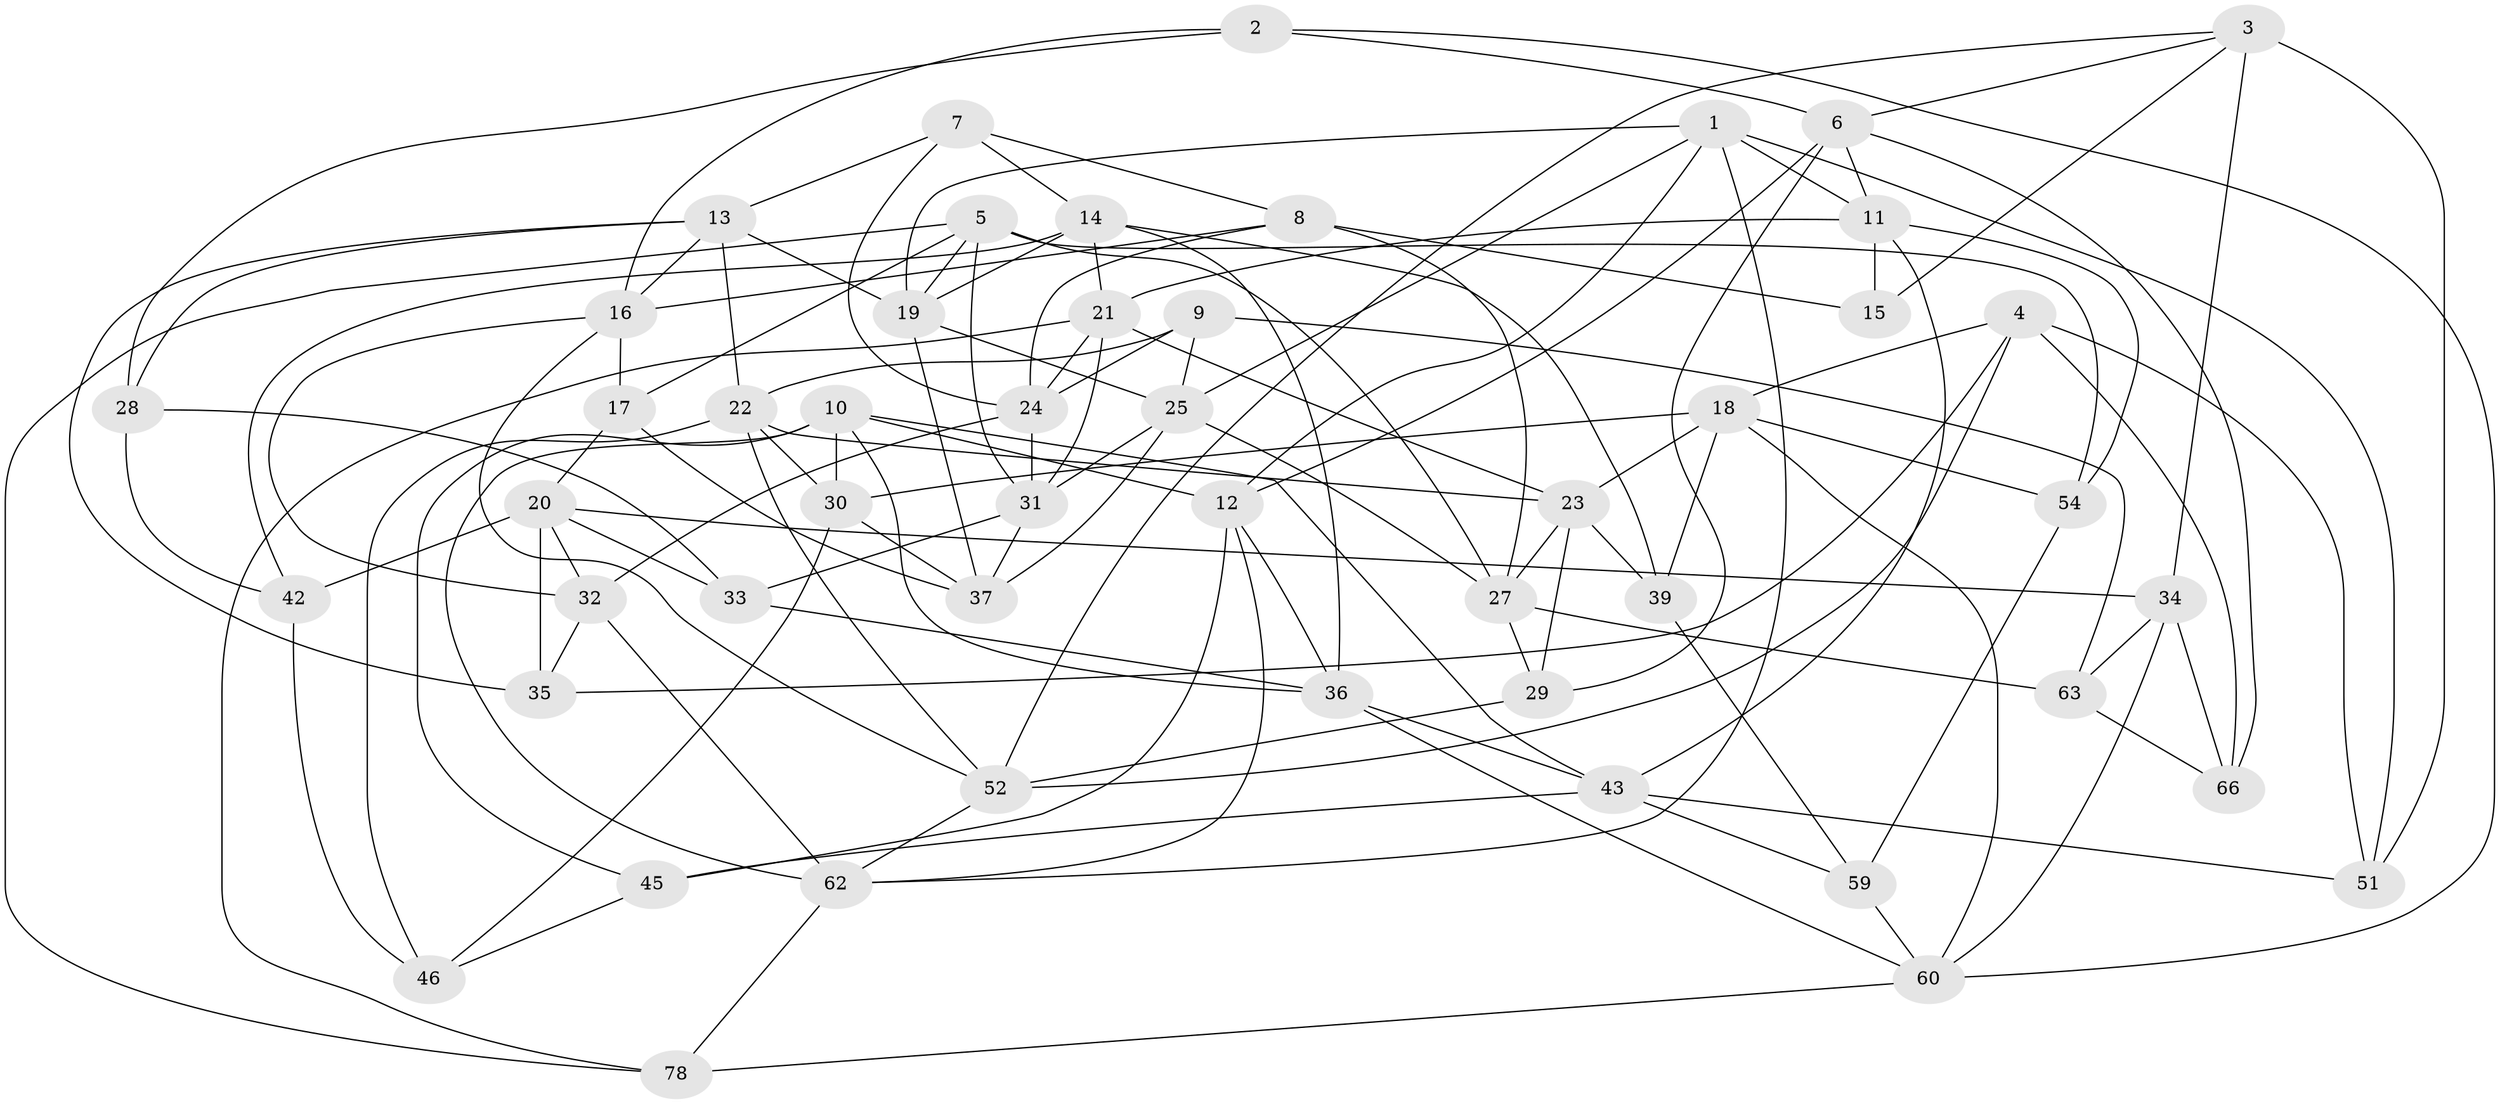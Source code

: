 // Generated by graph-tools (version 1.1) at 2025/52/02/27/25 19:52:31]
// undirected, 50 vertices, 127 edges
graph export_dot {
graph [start="1"]
  node [color=gray90,style=filled];
  1 [super="+75"];
  2;
  3 [super="+74"];
  4 [super="+71"];
  5 [super="+53"];
  6 [super="+48"];
  7;
  8 [super="+49"];
  9;
  10 [super="+44"];
  11 [super="+77"];
  12 [super="+70"];
  13 [super="+55"];
  14 [super="+76"];
  15;
  16 [super="+41"];
  17;
  18 [super="+47"];
  19 [super="+80"];
  20 [super="+50"];
  21 [super="+67"];
  22 [super="+26"];
  23 [super="+61"];
  24 [super="+38"];
  25 [super="+57"];
  27 [super="+69"];
  28;
  29;
  30 [super="+56"];
  31 [super="+64"];
  32 [super="+40"];
  33;
  34 [super="+65"];
  35 [super="+82"];
  36 [super="+81"];
  37 [super="+68"];
  39;
  42;
  43 [super="+73"];
  45;
  46;
  51;
  52 [super="+58"];
  54;
  59;
  60 [super="+79"];
  62 [super="+72"];
  63;
  66;
  78;
  1 -- 12;
  1 -- 19;
  1 -- 25;
  1 -- 62;
  1 -- 11;
  1 -- 51;
  2 -- 28;
  2 -- 6;
  2 -- 60;
  2 -- 16;
  3 -- 52;
  3 -- 51;
  3 -- 34 [weight=2];
  3 -- 6;
  3 -- 15;
  4 -- 51;
  4 -- 35 [weight=2];
  4 -- 52;
  4 -- 66;
  4 -- 18;
  5 -- 27;
  5 -- 78;
  5 -- 54;
  5 -- 17;
  5 -- 19;
  5 -- 31;
  6 -- 66;
  6 -- 11;
  6 -- 12;
  6 -- 29;
  7 -- 14;
  7 -- 24;
  7 -- 8;
  7 -- 13;
  8 -- 15 [weight=2];
  8 -- 16;
  8 -- 24;
  8 -- 27;
  9 -- 25;
  9 -- 24;
  9 -- 63;
  9 -- 22;
  10 -- 30;
  10 -- 62;
  10 -- 43;
  10 -- 12;
  10 -- 45;
  10 -- 36;
  11 -- 21;
  11 -- 43;
  11 -- 54;
  11 -- 15;
  12 -- 45;
  12 -- 62;
  12 -- 36;
  13 -- 16;
  13 -- 22;
  13 -- 19;
  13 -- 35;
  13 -- 28;
  14 -- 39;
  14 -- 42;
  14 -- 36;
  14 -- 21;
  14 -- 19;
  16 -- 17;
  16 -- 32;
  16 -- 52;
  17 -- 37;
  17 -- 20;
  18 -- 39;
  18 -- 60;
  18 -- 54;
  18 -- 23;
  18 -- 30;
  19 -- 37;
  19 -- 25;
  20 -- 33;
  20 -- 34;
  20 -- 32;
  20 -- 42;
  20 -- 35;
  21 -- 78;
  21 -- 24;
  21 -- 23;
  21 -- 31;
  22 -- 46;
  22 -- 23;
  22 -- 52;
  22 -- 30;
  23 -- 39;
  23 -- 29;
  23 -- 27;
  24 -- 31;
  24 -- 32;
  25 -- 37;
  25 -- 31;
  25 -- 27;
  27 -- 63;
  27 -- 29;
  28 -- 33;
  28 -- 42;
  29 -- 52;
  30 -- 37 [weight=2];
  30 -- 46;
  31 -- 33;
  31 -- 37;
  32 -- 62;
  32 -- 35 [weight=2];
  33 -- 36;
  34 -- 66;
  34 -- 63;
  34 -- 60;
  36 -- 43;
  36 -- 60;
  39 -- 59;
  42 -- 46;
  43 -- 51;
  43 -- 59;
  43 -- 45;
  45 -- 46;
  52 -- 62;
  54 -- 59;
  59 -- 60;
  60 -- 78;
  62 -- 78;
  63 -- 66;
}
